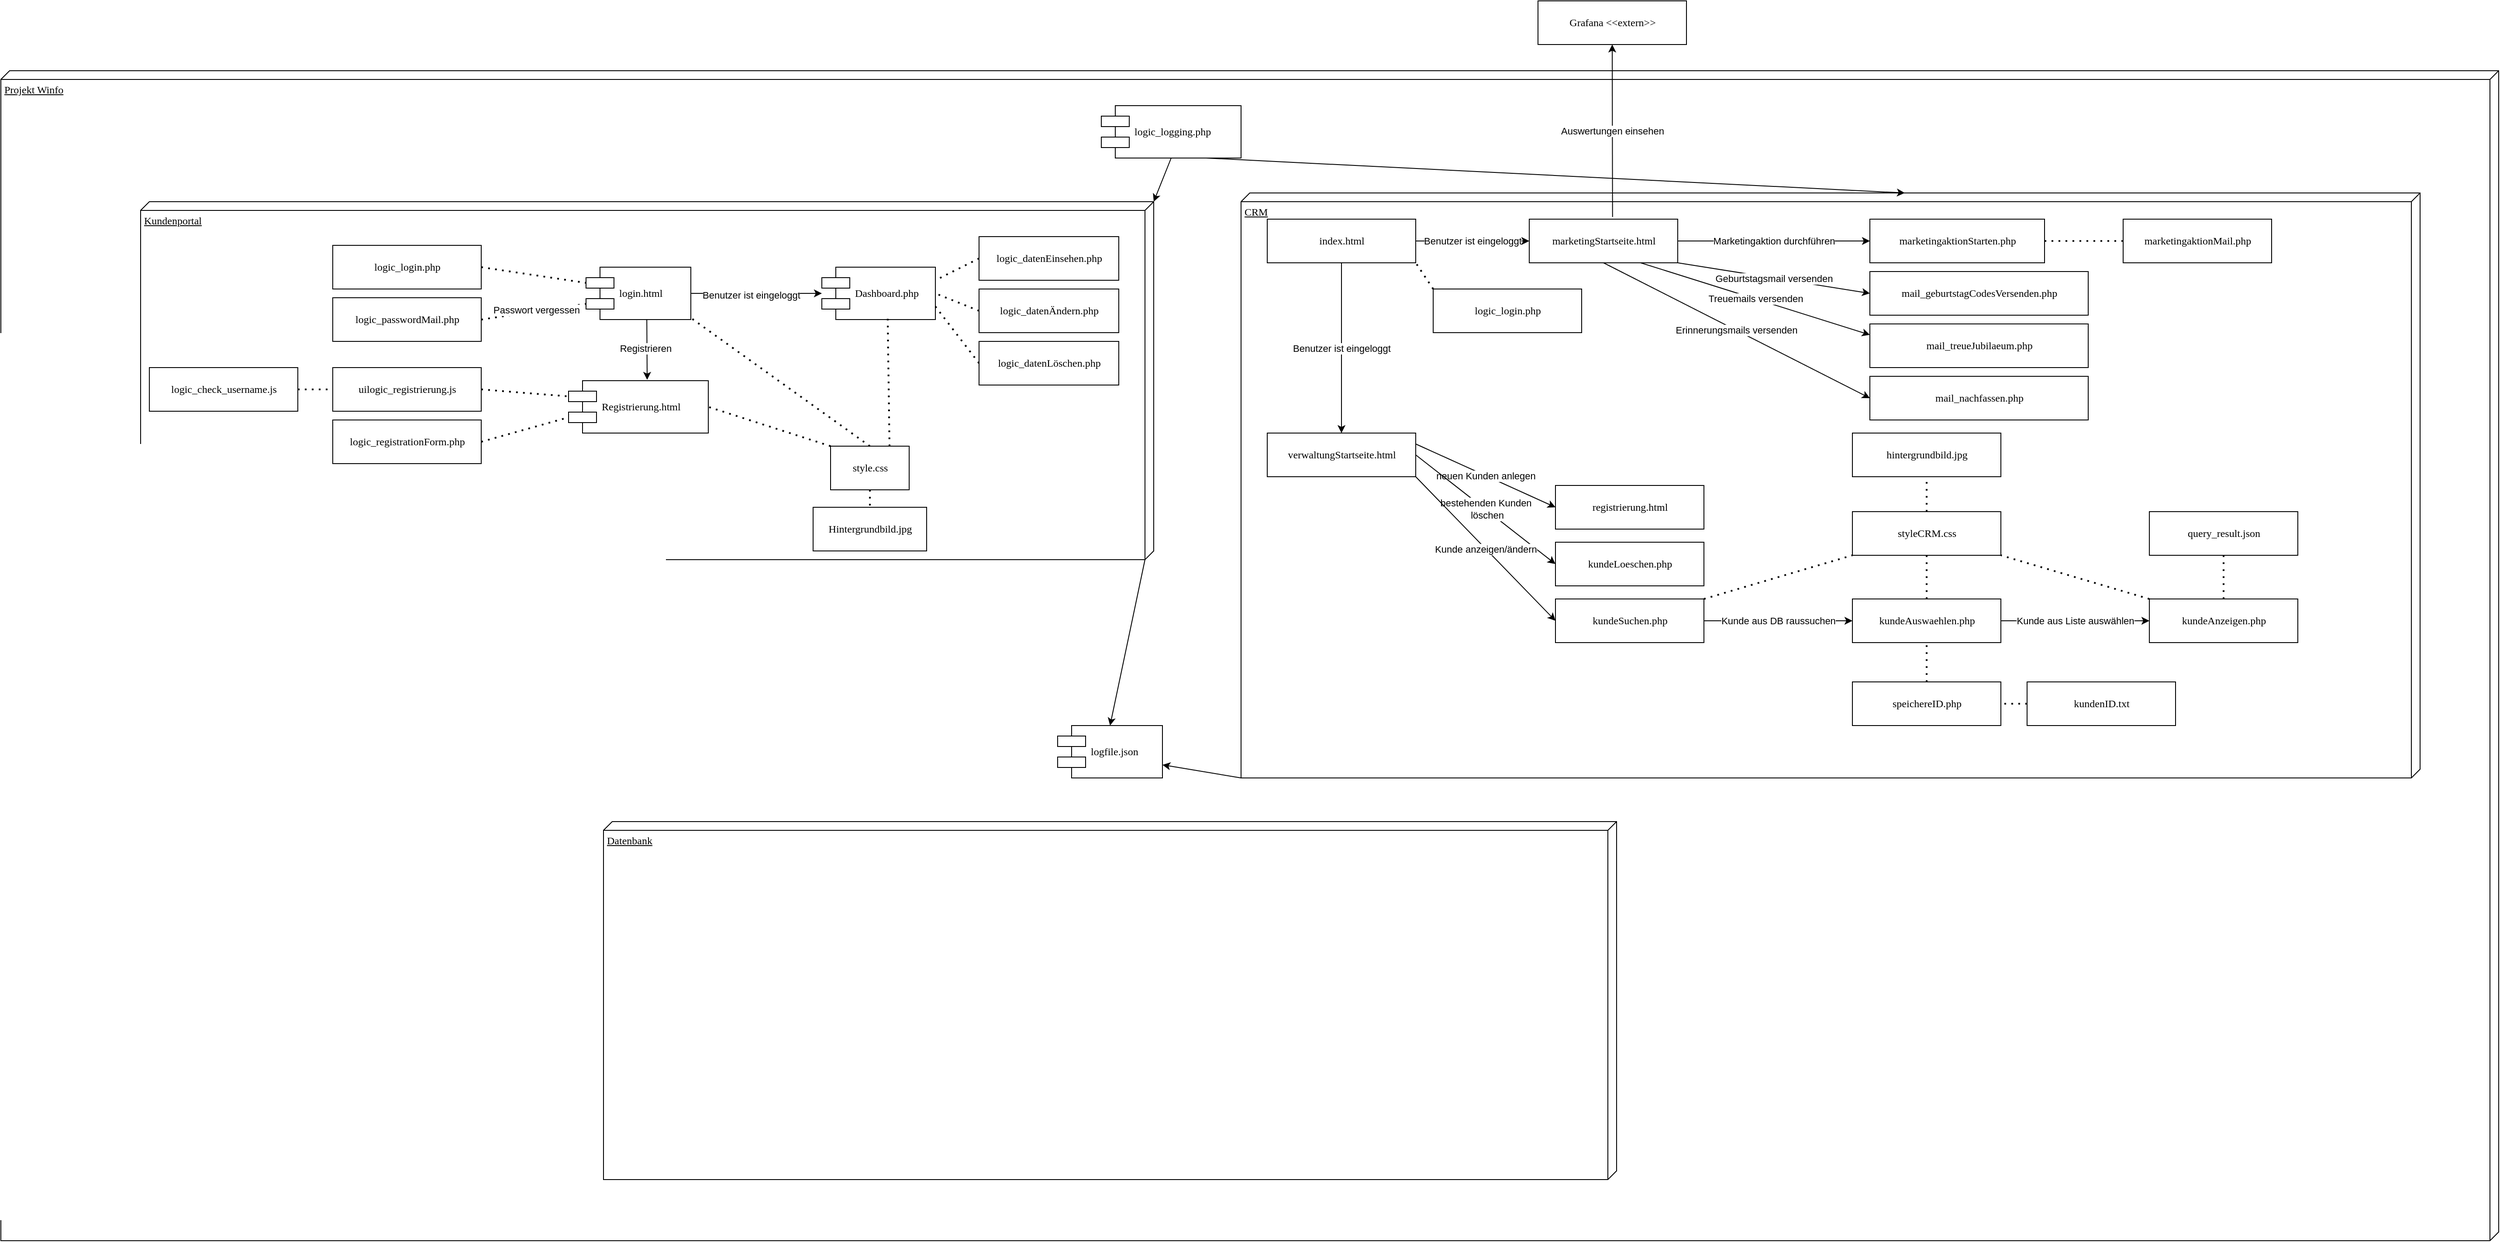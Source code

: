 <mxfile version="24.6.4" type="device">
  <diagram name="Page-1" id="5f0bae14-7c28-e335-631c-24af17079c00">
    <mxGraphModel dx="3149" dy="1964" grid="1" gridSize="10" guides="1" tooltips="1" connect="1" arrows="1" fold="1" page="1" pageScale="1" pageWidth="1100" pageHeight="850" background="none" math="0" shadow="0">
      <root>
        <mxCell id="0" />
        <mxCell id="1" parent="0" />
        <mxCell id="39150e848f15840c-3" value="Projekt Winfo" style="verticalAlign=top;align=left;spacingTop=8;spacingLeft=2;spacingRight=12;shape=cube;size=10;direction=south;fontStyle=4;html=1;rounded=0;shadow=0;comic=0;labelBackgroundColor=none;strokeWidth=1;fontFamily=Verdana;fontSize=12" parent="1" vertex="1">
          <mxGeometry x="-520" y="-150" width="2860" height="1340" as="geometry" />
        </mxCell>
        <mxCell id="39150e848f15840c-1" value="Kundenportal" style="verticalAlign=top;align=left;spacingTop=8;spacingLeft=2;spacingRight=12;shape=cube;size=10;direction=south;fontStyle=4;html=1;rounded=0;shadow=0;comic=0;labelBackgroundColor=none;strokeWidth=1;fontFamily=Verdana;fontSize=12" parent="1" vertex="1">
          <mxGeometry x="-360" width="1160" height="410" as="geometry" />
        </mxCell>
        <mxCell id="39150e848f15840c-2" value="CRM" style="verticalAlign=top;align=left;spacingTop=8;spacingLeft=2;spacingRight=12;shape=cube;size=10;direction=south;fontStyle=4;html=1;rounded=0;shadow=0;comic=0;labelBackgroundColor=none;strokeWidth=1;fontFamily=Verdana;fontSize=12" parent="1" vertex="1">
          <mxGeometry x="900" y="-10" width="1350" height="670" as="geometry" />
        </mxCell>
        <mxCell id="5SAm_muPhoIXsMc5tjmJ-1" value="login.html" style="shape=component;align=left;spacingLeft=36;rounded=0;shadow=0;comic=0;labelBackgroundColor=none;strokeWidth=1;fontFamily=Verdana;fontSize=12;html=1;" parent="1" vertex="1">
          <mxGeometry x="150" y="75" width="120" height="60" as="geometry" />
        </mxCell>
        <mxCell id="5SAm_muPhoIXsMc5tjmJ-2" value="Registrierung.html" style="shape=component;align=left;spacingLeft=36;rounded=0;shadow=0;comic=0;labelBackgroundColor=none;strokeWidth=1;fontFamily=Verdana;fontSize=12;html=1;" parent="1" vertex="1">
          <mxGeometry x="130" y="205" width="160" height="60" as="geometry" />
        </mxCell>
        <mxCell id="5SAm_muPhoIXsMc5tjmJ-3" value="Dashboard.php" style="shape=component;align=left;spacingLeft=36;rounded=0;shadow=0;comic=0;labelBackgroundColor=none;strokeWidth=1;fontFamily=Verdana;fontSize=12;html=1;" parent="1" vertex="1">
          <mxGeometry x="420" y="75" width="130" height="60" as="geometry" />
        </mxCell>
        <mxCell id="5SAm_muPhoIXsMc5tjmJ-4" value="" style="endArrow=classic;html=1;rounded=0;exitX=0.58;exitY=0.997;exitDx=0;exitDy=0;exitPerimeter=0;" parent="1" source="5SAm_muPhoIXsMc5tjmJ-1" edge="1">
          <mxGeometry width="50" height="50" relative="1" as="geometry">
            <mxPoint x="520" y="180" as="sourcePoint" />
            <mxPoint x="220" y="204" as="targetPoint" />
          </mxGeometry>
        </mxCell>
        <mxCell id="5SAm_muPhoIXsMc5tjmJ-5" value="Registrieren" style="edgeLabel;html=1;align=center;verticalAlign=middle;resizable=0;points=[];" parent="5SAm_muPhoIXsMc5tjmJ-4" vertex="1" connectable="0">
          <mxGeometry x="-0.053" y="-2" relative="1" as="geometry">
            <mxPoint as="offset" />
          </mxGeometry>
        </mxCell>
        <mxCell id="5SAm_muPhoIXsMc5tjmJ-6" value="" style="endArrow=classic;html=1;rounded=0;exitX=1;exitY=0.5;exitDx=0;exitDy=0;" parent="1" source="5SAm_muPhoIXsMc5tjmJ-1" target="5SAm_muPhoIXsMc5tjmJ-3" edge="1">
          <mxGeometry width="50" height="50" relative="1" as="geometry">
            <mxPoint x="520" y="180" as="sourcePoint" />
            <mxPoint x="570" y="130" as="targetPoint" />
          </mxGeometry>
        </mxCell>
        <mxCell id="5SAm_muPhoIXsMc5tjmJ-7" value="Benutzer ist eingeloggt" style="edgeLabel;html=1;align=center;verticalAlign=middle;resizable=0;points=[];" parent="5SAm_muPhoIXsMc5tjmJ-6" vertex="1" connectable="0">
          <mxGeometry x="-0.083" y="-2" relative="1" as="geometry">
            <mxPoint as="offset" />
          </mxGeometry>
        </mxCell>
        <mxCell id="5SAm_muPhoIXsMc5tjmJ-8" value="logic_datenEinsehen.php" style="html=1;rounded=0;shadow=0;comic=0;labelBackgroundColor=none;strokeWidth=1;fontFamily=Verdana;fontSize=12;align=center;" parent="1" vertex="1">
          <mxGeometry x="600" y="40" width="160" height="50" as="geometry" />
        </mxCell>
        <mxCell id="5SAm_muPhoIXsMc5tjmJ-9" value="logic_datenÄndern.php" style="html=1;rounded=0;shadow=0;comic=0;labelBackgroundColor=none;strokeWidth=1;fontFamily=Verdana;fontSize=12;align=center;" parent="1" vertex="1">
          <mxGeometry x="600" y="100" width="160" height="50" as="geometry" />
        </mxCell>
        <mxCell id="5SAm_muPhoIXsMc5tjmJ-10" value="logic_datenLöschen.php" style="html=1;rounded=0;shadow=0;comic=0;labelBackgroundColor=none;strokeWidth=1;fontFamily=Verdana;fontSize=12;align=center;" parent="1" vertex="1">
          <mxGeometry x="600" y="160" width="160" height="50" as="geometry" />
        </mxCell>
        <mxCell id="5SAm_muPhoIXsMc5tjmJ-11" value="logic_login.php" style="html=1;rounded=0;shadow=0;comic=0;labelBackgroundColor=none;strokeWidth=1;fontFamily=Verdana;fontSize=12;align=center;" parent="1" vertex="1">
          <mxGeometry x="-140" y="50" width="170" height="50" as="geometry" />
        </mxCell>
        <mxCell id="5SAm_muPhoIXsMc5tjmJ-12" value="logic_passwordMail.php" style="html=1;rounded=0;shadow=0;comic=0;labelBackgroundColor=none;strokeWidth=1;fontFamily=Verdana;fontSize=12;align=center;" parent="1" vertex="1">
          <mxGeometry x="-140" y="110" width="170" height="50" as="geometry" />
        </mxCell>
        <mxCell id="5SAm_muPhoIXsMc5tjmJ-13" value="logic_registrationForm.php" style="html=1;rounded=0;shadow=0;comic=0;labelBackgroundColor=none;strokeWidth=1;fontFamily=Verdana;fontSize=12;align=center;" parent="1" vertex="1">
          <mxGeometry x="-140" y="250" width="170" height="50" as="geometry" />
        </mxCell>
        <mxCell id="5SAm_muPhoIXsMc5tjmJ-14" value="uilogic_registrierung.js" style="html=1;rounded=0;shadow=0;comic=0;labelBackgroundColor=none;strokeWidth=1;fontFamily=Verdana;fontSize=12;align=center;" parent="1" vertex="1">
          <mxGeometry x="-140" y="190" width="170" height="50" as="geometry" />
        </mxCell>
        <mxCell id="5SAm_muPhoIXsMc5tjmJ-16" value="" style="endArrow=none;dashed=1;html=1;dashPattern=1 3;strokeWidth=2;rounded=0;exitX=1;exitY=0.5;exitDx=0;exitDy=0;entryX=0;entryY=0.3;entryDx=0;entryDy=0;" parent="1" source="5SAm_muPhoIXsMc5tjmJ-11" target="5SAm_muPhoIXsMc5tjmJ-1" edge="1">
          <mxGeometry width="50" height="50" relative="1" as="geometry">
            <mxPoint x="390" y="320" as="sourcePoint" />
            <mxPoint x="440" y="270" as="targetPoint" />
          </mxGeometry>
        </mxCell>
        <mxCell id="5SAm_muPhoIXsMc5tjmJ-17" value="" style="endArrow=none;dashed=1;html=1;dashPattern=1 3;strokeWidth=2;rounded=0;exitX=1;exitY=0.5;exitDx=0;exitDy=0;entryX=0;entryY=0.7;entryDx=0;entryDy=0;" parent="1" source="5SAm_muPhoIXsMc5tjmJ-12" target="5SAm_muPhoIXsMc5tjmJ-1" edge="1">
          <mxGeometry width="50" height="50" relative="1" as="geometry">
            <mxPoint x="390" y="320" as="sourcePoint" />
            <mxPoint x="440" y="270" as="targetPoint" />
          </mxGeometry>
        </mxCell>
        <mxCell id="5SAm_muPhoIXsMc5tjmJ-29" value="Passwort vergessen" style="edgeLabel;html=1;align=center;verticalAlign=middle;resizable=0;points=[];" parent="5SAm_muPhoIXsMc5tjmJ-17" vertex="1" connectable="0">
          <mxGeometry x="0.03" y="2" relative="1" as="geometry">
            <mxPoint x="1" as="offset" />
          </mxGeometry>
        </mxCell>
        <mxCell id="5SAm_muPhoIXsMc5tjmJ-18" value="" style="endArrow=none;dashed=1;html=1;dashPattern=1 3;strokeWidth=2;rounded=0;exitX=1;exitY=0.5;exitDx=0;exitDy=0;entryX=0;entryY=0.3;entryDx=0;entryDy=0;" parent="1" source="5SAm_muPhoIXsMc5tjmJ-14" target="5SAm_muPhoIXsMc5tjmJ-2" edge="1">
          <mxGeometry width="50" height="50" relative="1" as="geometry">
            <mxPoint x="390" y="320" as="sourcePoint" />
            <mxPoint x="440" y="270" as="targetPoint" />
          </mxGeometry>
        </mxCell>
        <mxCell id="5SAm_muPhoIXsMc5tjmJ-19" value="" style="endArrow=none;dashed=1;html=1;dashPattern=1 3;strokeWidth=2;rounded=0;exitX=1;exitY=0.5;exitDx=0;exitDy=0;entryX=0;entryY=0.7;entryDx=0;entryDy=0;" parent="1" source="5SAm_muPhoIXsMc5tjmJ-13" target="5SAm_muPhoIXsMc5tjmJ-2" edge="1">
          <mxGeometry width="50" height="50" relative="1" as="geometry">
            <mxPoint x="390" y="320" as="sourcePoint" />
            <mxPoint x="440" y="270" as="targetPoint" />
          </mxGeometry>
        </mxCell>
        <mxCell id="5SAm_muPhoIXsMc5tjmJ-20" value="" style="endArrow=none;dashed=1;html=1;dashPattern=1 3;strokeWidth=2;rounded=0;entryX=1;entryY=0.25;entryDx=0;entryDy=0;exitX=0;exitY=0.5;exitDx=0;exitDy=0;" parent="1" source="5SAm_muPhoIXsMc5tjmJ-8" target="5SAm_muPhoIXsMc5tjmJ-3" edge="1">
          <mxGeometry width="50" height="50" relative="1" as="geometry">
            <mxPoint x="390" y="320" as="sourcePoint" />
            <mxPoint x="440" y="270" as="targetPoint" />
          </mxGeometry>
        </mxCell>
        <mxCell id="5SAm_muPhoIXsMc5tjmJ-21" value="" style="endArrow=none;dashed=1;html=1;dashPattern=1 3;strokeWidth=2;rounded=0;entryX=1;entryY=0.5;entryDx=0;entryDy=0;exitX=0;exitY=0.5;exitDx=0;exitDy=0;" parent="1" source="5SAm_muPhoIXsMc5tjmJ-9" target="5SAm_muPhoIXsMc5tjmJ-3" edge="1">
          <mxGeometry width="50" height="50" relative="1" as="geometry">
            <mxPoint x="390" y="320" as="sourcePoint" />
            <mxPoint x="440" y="270" as="targetPoint" />
          </mxGeometry>
        </mxCell>
        <mxCell id="5SAm_muPhoIXsMc5tjmJ-22" value="" style="endArrow=none;dashed=1;html=1;dashPattern=1 3;strokeWidth=2;rounded=0;entryX=1;entryY=0.75;entryDx=0;entryDy=0;exitX=0;exitY=0.5;exitDx=0;exitDy=0;" parent="1" source="5SAm_muPhoIXsMc5tjmJ-10" target="5SAm_muPhoIXsMc5tjmJ-3" edge="1">
          <mxGeometry width="50" height="50" relative="1" as="geometry">
            <mxPoint x="390" y="320" as="sourcePoint" />
            <mxPoint x="440" y="270" as="targetPoint" />
          </mxGeometry>
        </mxCell>
        <mxCell id="5SAm_muPhoIXsMc5tjmJ-23" value="logic_logging.php" style="shape=component;align=left;spacingLeft=36;rounded=0;shadow=0;comic=0;labelBackgroundColor=none;strokeWidth=1;fontFamily=Verdana;fontSize=12;html=1;" parent="1" vertex="1">
          <mxGeometry x="740" y="-110" width="160" height="60" as="geometry" />
        </mxCell>
        <mxCell id="5SAm_muPhoIXsMc5tjmJ-24" value="logfile.json" style="shape=component;align=left;spacingLeft=36;rounded=0;shadow=0;comic=0;labelBackgroundColor=none;strokeWidth=1;fontFamily=Verdana;fontSize=12;html=1;" parent="1" vertex="1">
          <mxGeometry x="690" y="600" width="120" height="60" as="geometry" />
        </mxCell>
        <mxCell id="5SAm_muPhoIXsMc5tjmJ-25" value="" style="endArrow=classic;html=1;rounded=0;exitX=0;exitY=0;exitDx=410;exitDy=10;exitPerimeter=0;entryX=0.5;entryY=0;entryDx=0;entryDy=0;" parent="1" source="39150e848f15840c-1" target="5SAm_muPhoIXsMc5tjmJ-24" edge="1">
          <mxGeometry width="50" height="50" relative="1" as="geometry">
            <mxPoint x="410" y="390" as="sourcePoint" />
            <mxPoint x="460" y="340" as="targetPoint" />
          </mxGeometry>
        </mxCell>
        <mxCell id="5SAm_muPhoIXsMc5tjmJ-26" value="" style="endArrow=classic;html=1;rounded=0;exitX=1;exitY=1;exitDx=0;exitDy=0;exitPerimeter=0;entryX=1;entryY=0.75;entryDx=0;entryDy=0;" parent="1" source="39150e848f15840c-2" target="5SAm_muPhoIXsMc5tjmJ-24" edge="1">
          <mxGeometry width="50" height="50" relative="1" as="geometry">
            <mxPoint x="410" y="390" as="sourcePoint" />
            <mxPoint x="780" y="600" as="targetPoint" />
          </mxGeometry>
        </mxCell>
        <mxCell id="5SAm_muPhoIXsMc5tjmJ-27" value="" style="endArrow=classic;html=1;rounded=0;exitX=0.5;exitY=1;exitDx=0;exitDy=0;entryX=0;entryY=0;entryDx=0;entryDy=0;entryPerimeter=0;" parent="1" source="5SAm_muPhoIXsMc5tjmJ-23" target="39150e848f15840c-1" edge="1">
          <mxGeometry width="50" height="50" relative="1" as="geometry">
            <mxPoint x="410" y="390" as="sourcePoint" />
            <mxPoint x="460" y="340" as="targetPoint" />
          </mxGeometry>
        </mxCell>
        <mxCell id="5SAm_muPhoIXsMc5tjmJ-28" value="" style="endArrow=classic;html=1;rounded=0;exitX=0.75;exitY=1;exitDx=0;exitDy=0;entryX=0;entryY=0;entryDx=0;entryDy=590;entryPerimeter=0;" parent="1" source="5SAm_muPhoIXsMc5tjmJ-23" target="39150e848f15840c-2" edge="1">
          <mxGeometry width="50" height="50" relative="1" as="geometry">
            <mxPoint x="410" y="200" as="sourcePoint" />
            <mxPoint x="460" y="150" as="targetPoint" />
          </mxGeometry>
        </mxCell>
        <mxCell id="5SAm_muPhoIXsMc5tjmJ-31" value="style.css" style="html=1;rounded=0;shadow=0;comic=0;labelBackgroundColor=none;strokeWidth=1;fontFamily=Verdana;fontSize=12;align=center;" parent="1" vertex="1">
          <mxGeometry x="430" y="280" width="90" height="50" as="geometry" />
        </mxCell>
        <mxCell id="5SAm_muPhoIXsMc5tjmJ-32" value="logic_check_username.js" style="html=1;rounded=0;shadow=0;comic=0;labelBackgroundColor=none;strokeWidth=1;fontFamily=Verdana;fontSize=12;align=center;" parent="1" vertex="1">
          <mxGeometry x="-350" y="190" width="170" height="50" as="geometry" />
        </mxCell>
        <mxCell id="5SAm_muPhoIXsMc5tjmJ-33" value="" style="endArrow=none;dashed=1;html=1;dashPattern=1 3;strokeWidth=2;rounded=0;exitX=1;exitY=0.5;exitDx=0;exitDy=0;entryX=0;entryY=0.5;entryDx=0;entryDy=0;" parent="1" source="5SAm_muPhoIXsMc5tjmJ-32" target="5SAm_muPhoIXsMc5tjmJ-14" edge="1">
          <mxGeometry width="50" height="50" relative="1" as="geometry">
            <mxPoint x="150" y="200" as="sourcePoint" />
            <mxPoint x="200" y="150" as="targetPoint" />
          </mxGeometry>
        </mxCell>
        <mxCell id="5SAm_muPhoIXsMc5tjmJ-34" value="Hintergrundbild.jpg" style="html=1;rounded=0;shadow=0;comic=0;labelBackgroundColor=none;strokeWidth=1;fontFamily=Verdana;fontSize=12;align=center;" parent="1" vertex="1">
          <mxGeometry x="410" y="350" width="130" height="50" as="geometry" />
        </mxCell>
        <mxCell id="5SAm_muPhoIXsMc5tjmJ-35" value="" style="endArrow=none;dashed=1;html=1;dashPattern=1 3;strokeWidth=2;rounded=0;exitX=0.5;exitY=1;exitDx=0;exitDy=0;entryX=0.5;entryY=0;entryDx=0;entryDy=0;" parent="1" source="5SAm_muPhoIXsMc5tjmJ-31" target="5SAm_muPhoIXsMc5tjmJ-34" edge="1">
          <mxGeometry width="50" height="50" relative="1" as="geometry">
            <mxPoint x="150" y="200" as="sourcePoint" />
            <mxPoint x="200" y="150" as="targetPoint" />
          </mxGeometry>
        </mxCell>
        <mxCell id="5SAm_muPhoIXsMc5tjmJ-36" value="" style="endArrow=none;dashed=1;html=1;dashPattern=1 3;strokeWidth=2;rounded=0;entryX=1.012;entryY=0.985;entryDx=0;entryDy=0;entryPerimeter=0;exitX=0.5;exitY=0;exitDx=0;exitDy=0;" parent="1" source="5SAm_muPhoIXsMc5tjmJ-31" target="5SAm_muPhoIXsMc5tjmJ-1" edge="1">
          <mxGeometry width="50" height="50" relative="1" as="geometry">
            <mxPoint x="150" y="200" as="sourcePoint" />
            <mxPoint x="200" y="150" as="targetPoint" />
          </mxGeometry>
        </mxCell>
        <mxCell id="5SAm_muPhoIXsMc5tjmJ-37" value="" style="endArrow=none;dashed=1;html=1;dashPattern=1 3;strokeWidth=2;rounded=0;entryX=1;entryY=0.5;entryDx=0;entryDy=0;exitX=0;exitY=0;exitDx=0;exitDy=0;" parent="1" source="5SAm_muPhoIXsMc5tjmJ-31" target="5SAm_muPhoIXsMc5tjmJ-2" edge="1">
          <mxGeometry width="50" height="50" relative="1" as="geometry">
            <mxPoint x="150" y="200" as="sourcePoint" />
            <mxPoint x="200" y="150" as="targetPoint" />
          </mxGeometry>
        </mxCell>
        <mxCell id="5SAm_muPhoIXsMc5tjmJ-38" value="" style="endArrow=none;dashed=1;html=1;dashPattern=1 3;strokeWidth=2;rounded=0;exitX=0.75;exitY=0;exitDx=0;exitDy=0;entryX=0.58;entryY=0.985;entryDx=0;entryDy=0;entryPerimeter=0;" parent="1" source="5SAm_muPhoIXsMc5tjmJ-31" target="5SAm_muPhoIXsMc5tjmJ-3" edge="1">
          <mxGeometry width="50" height="50" relative="1" as="geometry">
            <mxPoint x="150" y="200" as="sourcePoint" />
            <mxPoint x="478" y="140" as="targetPoint" />
          </mxGeometry>
        </mxCell>
        <mxCell id="8wgebZHeNWihHzAkrnWp-1" value="kundeSuchen.php" style="html=1;rounded=0;shadow=0;comic=0;labelBackgroundColor=none;strokeWidth=1;fontFamily=Verdana;fontSize=12;align=center;" parent="1" vertex="1">
          <mxGeometry x="1260" y="455" width="170" height="50" as="geometry" />
        </mxCell>
        <mxCell id="8wgebZHeNWihHzAkrnWp-2" value="kundeAuswaehlen&lt;span style=&quot;color: rgba(0, 0, 0, 0); font-family: monospace; font-size: 0px; text-align: start;&quot;&gt;%3CmxGraphModel%3E%3Croot%3E%3CmxCell%20id%3D%220%22%2F%3E%3CmxCell%20id%3D%221%22%20parent%3D%220%22%2F%3E%3CmxCell%20id%3D%222%22%20value%3D%22kundeSuchen.php%22%20style%3D%22html%3D1%3Brounded%3D0%3Bshadow%3D0%3Bcomic%3D0%3BlabelBackgroundColor%3Dnone%3BstrokeWidth%3D1%3BfontFamily%3DVerdana%3BfontSize%3D12%3Balign%3Dcenter%3B%22%20vertex%3D%221%22%20parent%3D%221%22%3E%3CmxGeometry%20x%3D%221030%22%20y%3D%22250%22%20width%3D%22170%22%20height%3D%2250%22%20as%3D%22geometry%22%2F%3E%3C%2FmxCell%3E%3C%2Froot%3E%3C%2FmxGraphModel%3E&lt;/span&gt;.php" style="html=1;rounded=0;shadow=0;comic=0;labelBackgroundColor=none;strokeWidth=1;fontFamily=Verdana;fontSize=12;align=center;" parent="1" vertex="1">
          <mxGeometry x="1600" y="455" width="170" height="50" as="geometry" />
        </mxCell>
        <mxCell id="8wgebZHeNWihHzAkrnWp-3" value="kundeAnzeigen.php" style="html=1;rounded=0;shadow=0;comic=0;labelBackgroundColor=none;strokeWidth=1;fontFamily=Verdana;fontSize=12;align=center;" parent="1" vertex="1">
          <mxGeometry x="1940" y="455" width="170" height="50" as="geometry" />
        </mxCell>
        <mxCell id="8wgebZHeNWihHzAkrnWp-4" value="verwaltungStartseite.html" style="html=1;rounded=0;shadow=0;comic=0;labelBackgroundColor=none;strokeWidth=1;fontFamily=Verdana;fontSize=12;align=center;" parent="1" vertex="1">
          <mxGeometry x="930" y="265" width="170" height="50" as="geometry" />
        </mxCell>
        <mxCell id="8wgebZHeNWihHzAkrnWp-5" value="marketingaktionStarten.php" style="html=1;rounded=0;shadow=0;comic=0;labelBackgroundColor=none;strokeWidth=1;fontFamily=Verdana;fontSize=12;align=center;" parent="1" vertex="1">
          <mxGeometry x="1620" y="20" width="200" height="50" as="geometry" />
        </mxCell>
        <mxCell id="8wgebZHeNWihHzAkrnWp-6" value="index.html" style="html=1;rounded=0;shadow=0;comic=0;labelBackgroundColor=none;strokeWidth=1;fontFamily=Verdana;fontSize=12;align=center;" parent="1" vertex="1">
          <mxGeometry x="930" y="20" width="170" height="50" as="geometry" />
        </mxCell>
        <mxCell id="8wgebZHeNWihHzAkrnWp-7" value="Benutzer ist eingeloggt" style="endArrow=classic;html=1;rounded=0;exitX=0.5;exitY=1;exitDx=0;exitDy=0;entryX=0.5;entryY=0;entryDx=0;entryDy=0;" parent="1" source="8wgebZHeNWihHzAkrnWp-6" target="8wgebZHeNWihHzAkrnWp-4" edge="1">
          <mxGeometry width="50" height="50" relative="1" as="geometry">
            <mxPoint x="850" y="410" as="sourcePoint" />
            <mxPoint x="900" y="360" as="targetPoint" />
          </mxGeometry>
        </mxCell>
        <mxCell id="8wgebZHeNWihHzAkrnWp-8" value="registrierung.html" style="html=1;rounded=0;shadow=0;comic=0;labelBackgroundColor=none;strokeWidth=1;fontFamily=Verdana;fontSize=12;align=center;" parent="1" vertex="1">
          <mxGeometry x="1260" y="325" width="170" height="50" as="geometry" />
        </mxCell>
        <mxCell id="8wgebZHeNWihHzAkrnWp-9" value="kundeLoeschen.php" style="html=1;rounded=0;shadow=0;comic=0;labelBackgroundColor=none;strokeWidth=1;fontFamily=Verdana;fontSize=12;align=center;" parent="1" vertex="1">
          <mxGeometry x="1260" y="390" width="170" height="50" as="geometry" />
        </mxCell>
        <mxCell id="8wgebZHeNWihHzAkrnWp-10" value="styleCRM.css" style="html=1;rounded=0;shadow=0;comic=0;labelBackgroundColor=none;strokeWidth=1;fontFamily=Verdana;fontSize=12;align=center;" parent="1" vertex="1">
          <mxGeometry x="1600" y="355" width="170" height="50" as="geometry" />
        </mxCell>
        <mxCell id="8wgebZHeNWihHzAkrnWp-11" value="hintergrundbild.jpg" style="html=1;rounded=0;shadow=0;comic=0;labelBackgroundColor=none;strokeWidth=1;fontFamily=Verdana;fontSize=12;align=center;" parent="1" vertex="1">
          <mxGeometry x="1600" y="265" width="170" height="50" as="geometry" />
        </mxCell>
        <mxCell id="8wgebZHeNWihHzAkrnWp-12" value="" style="endArrow=none;dashed=1;html=1;dashPattern=1 3;strokeWidth=2;rounded=0;exitX=0.5;exitY=0;exitDx=0;exitDy=0;entryX=0.5;entryY=1;entryDx=0;entryDy=0;" parent="1" source="8wgebZHeNWihHzAkrnWp-10" target="8wgebZHeNWihHzAkrnWp-11" edge="1">
          <mxGeometry width="50" height="50" relative="1" as="geometry">
            <mxPoint x="1170" y="535" as="sourcePoint" />
            <mxPoint x="1220" y="485" as="targetPoint" />
          </mxGeometry>
        </mxCell>
        <mxCell id="8wgebZHeNWihHzAkrnWp-13" value="neuen Kunden anlegen&lt;span style=&quot;color: rgba(0, 0, 0, 0); font-family: monospace; font-size: 0px; text-align: start; background-color: rgb(251, 251, 251);&quot;&gt;%3CmxGraphModel%3E%3Croot%3E%3CmxCell%20id%3D%220%22%2F%3E%3CmxCell%20id%3D%221%22%20parent%3D%220%22%2F%3E%3CmxCell%20id%3D%222%22%20value%3D%22Benutzer%20ist%20eingeloggt%22%20style%3D%22endArrow%3Dclassic%3Bhtml%3D1%3Brounded%3D0%3BexitX%3D0.5%3BexitY%3D1%3BexitDx%3D0%3BexitDy%3D0%3BentryX%3D0.5%3BentryY%3D0%3BentryDx%3D0%3BentryDy%3D0%3B%22%20edge%3D%221%22%20parent%3D%221%22%3E%3CmxGeometry%20width%3D%2250%22%20height%3D%2250%22%20relative%3D%221%22%20as%3D%22geometry%22%3E%3CmxPoint%20x%3D%221035%22%20y%3D%22185%22%20as%3D%22sourcePoint%22%2F%3E%3CmxPoint%20x%3D%221035%22%20y%3D%22250%22%20as%3D%22targetPoint%22%2F%3E%3C%2FmxGeometry%3E%3C%2FmxCell%3E%3C%2Froot%3E%3C%2FmxGraphModel%3E&lt;/span&gt;" style="endArrow=classic;html=1;rounded=0;exitX=1;exitY=0.25;exitDx=0;exitDy=0;entryX=0;entryY=0.5;entryDx=0;entryDy=0;" parent="1" source="8wgebZHeNWihHzAkrnWp-4" target="8wgebZHeNWihHzAkrnWp-8" edge="1">
          <mxGeometry width="50" height="50" relative="1" as="geometry">
            <mxPoint x="1045" y="195" as="sourcePoint" />
            <mxPoint x="1045" y="260" as="targetPoint" />
          </mxGeometry>
        </mxCell>
        <mxCell id="8wgebZHeNWihHzAkrnWp-14" value="bestehenden Kunden&lt;div&gt;&amp;nbsp;löschen&lt;/div&gt;" style="endArrow=classic;html=1;rounded=0;exitX=1;exitY=0.5;exitDx=0;exitDy=0;entryX=0;entryY=0.5;entryDx=0;entryDy=0;" parent="1" source="8wgebZHeNWihHzAkrnWp-4" target="8wgebZHeNWihHzAkrnWp-9" edge="1">
          <mxGeometry width="50" height="50" relative="1" as="geometry">
            <mxPoint x="1130" y="273" as="sourcePoint" />
            <mxPoint x="1270" y="235" as="targetPoint" />
          </mxGeometry>
        </mxCell>
        <mxCell id="8wgebZHeNWihHzAkrnWp-15" value="Kunde anzeigen/ändern" style="endArrow=classic;html=1;rounded=0;exitX=1;exitY=1;exitDx=0;exitDy=0;entryX=0;entryY=0.5;entryDx=0;entryDy=0;" parent="1" source="8wgebZHeNWihHzAkrnWp-4" target="8wgebZHeNWihHzAkrnWp-1" edge="1">
          <mxGeometry width="50" height="50" relative="1" as="geometry">
            <mxPoint x="1140" y="283" as="sourcePoint" />
            <mxPoint x="1280" y="245" as="targetPoint" />
          </mxGeometry>
        </mxCell>
        <mxCell id="8wgebZHeNWihHzAkrnWp-16" value="Marketingaktion durchführen" style="endArrow=classic;html=1;rounded=0;exitX=1;exitY=0.5;exitDx=0;exitDy=0;entryX=0;entryY=0.5;entryDx=0;entryDy=0;" parent="1" source="L5k0Lw59_Y3MqVW9qAEI-2" target="8wgebZHeNWihHzAkrnWp-5" edge="1">
          <mxGeometry width="50" height="50" relative="1" as="geometry">
            <mxPoint x="1150" y="293" as="sourcePoint" />
            <mxPoint x="1290" y="255" as="targetPoint" />
          </mxGeometry>
        </mxCell>
        <mxCell id="8wgebZHeNWihHzAkrnWp-17" value="Kunde aus DB raussuchen" style="endArrow=classic;html=1;rounded=0;exitX=1;exitY=0.5;exitDx=0;exitDy=0;entryX=0;entryY=0.5;entryDx=0;entryDy=0;" parent="1" source="8wgebZHeNWihHzAkrnWp-1" target="8wgebZHeNWihHzAkrnWp-2" edge="1">
          <mxGeometry width="50" height="50" relative="1" as="geometry">
            <mxPoint x="1160" y="428" as="sourcePoint" />
            <mxPoint x="1300" y="390" as="targetPoint" />
          </mxGeometry>
        </mxCell>
        <mxCell id="8wgebZHeNWihHzAkrnWp-18" value="Kunde aus Liste auswählen" style="endArrow=classic;html=1;rounded=0;exitX=1;exitY=0.5;exitDx=0;exitDy=0;entryX=0;entryY=0.5;entryDx=0;entryDy=0;" parent="1" source="8wgebZHeNWihHzAkrnWp-2" target="8wgebZHeNWihHzAkrnWp-3" edge="1">
          <mxGeometry width="50" height="50" relative="1" as="geometry">
            <mxPoint x="1170" y="438" as="sourcePoint" />
            <mxPoint x="1310" y="400" as="targetPoint" />
          </mxGeometry>
        </mxCell>
        <mxCell id="8wgebZHeNWihHzAkrnWp-19" value="" style="endArrow=none;dashed=1;html=1;dashPattern=1 3;strokeWidth=2;rounded=0;exitX=0.5;exitY=1;exitDx=0;exitDy=0;entryX=0.5;entryY=0;entryDx=0;entryDy=0;" parent="1" source="8wgebZHeNWihHzAkrnWp-10" target="8wgebZHeNWihHzAkrnWp-2" edge="1">
          <mxGeometry width="50" height="50" relative="1" as="geometry">
            <mxPoint x="1695" y="365" as="sourcePoint" />
            <mxPoint x="1695" y="325" as="targetPoint" />
          </mxGeometry>
        </mxCell>
        <mxCell id="8wgebZHeNWihHzAkrnWp-20" value="" style="endArrow=none;dashed=1;html=1;dashPattern=1 3;strokeWidth=2;rounded=0;exitX=1;exitY=0;exitDx=0;exitDy=0;entryX=0;entryY=1;entryDx=0;entryDy=0;" parent="1" source="8wgebZHeNWihHzAkrnWp-1" target="8wgebZHeNWihHzAkrnWp-10" edge="1">
          <mxGeometry width="50" height="50" relative="1" as="geometry">
            <mxPoint x="1705" y="375" as="sourcePoint" />
            <mxPoint x="1705" y="335" as="targetPoint" />
          </mxGeometry>
        </mxCell>
        <mxCell id="8wgebZHeNWihHzAkrnWp-21" value="" style="endArrow=none;dashed=1;html=1;dashPattern=1 3;strokeWidth=2;rounded=0;exitX=0;exitY=0;exitDx=0;exitDy=0;entryX=1;entryY=1;entryDx=0;entryDy=0;" parent="1" source="8wgebZHeNWihHzAkrnWp-3" target="8wgebZHeNWihHzAkrnWp-10" edge="1">
          <mxGeometry width="50" height="50" relative="1" as="geometry">
            <mxPoint x="1715" y="385" as="sourcePoint" />
            <mxPoint x="1715" y="345" as="targetPoint" />
          </mxGeometry>
        </mxCell>
        <mxCell id="8wgebZHeNWihHzAkrnWp-23" value="speichereID.php" style="html=1;rounded=0;shadow=0;comic=0;labelBackgroundColor=none;strokeWidth=1;fontFamily=Verdana;fontSize=12;align=center;" parent="1" vertex="1">
          <mxGeometry x="1600" y="550" width="170" height="50" as="geometry" />
        </mxCell>
        <mxCell id="8wgebZHeNWihHzAkrnWp-26" value="" style="endArrow=none;dashed=1;html=1;dashPattern=1 3;strokeWidth=2;rounded=0;exitX=0.5;exitY=0;exitDx=0;exitDy=0;entryX=0.5;entryY=1;entryDx=0;entryDy=0;" parent="1" source="8wgebZHeNWihHzAkrnWp-23" target="8wgebZHeNWihHzAkrnWp-2" edge="1">
          <mxGeometry width="50" height="50" relative="1" as="geometry">
            <mxPoint x="1695" y="415" as="sourcePoint" />
            <mxPoint x="1695" y="465" as="targetPoint" />
          </mxGeometry>
        </mxCell>
        <mxCell id="8wgebZHeNWihHzAkrnWp-27" value="kundenID.txt" style="html=1;rounded=0;shadow=0;comic=0;labelBackgroundColor=none;strokeWidth=1;fontFamily=Verdana;fontSize=12;align=center;" parent="1" vertex="1">
          <mxGeometry x="1800" y="550" width="170" height="50" as="geometry" />
        </mxCell>
        <mxCell id="8wgebZHeNWihHzAkrnWp-29" value="" style="endArrow=none;dashed=1;html=1;dashPattern=1 3;strokeWidth=2;rounded=0;exitX=0;exitY=0.5;exitDx=0;exitDy=0;entryX=1;entryY=0.5;entryDx=0;entryDy=0;" parent="1" source="8wgebZHeNWihHzAkrnWp-27" target="8wgebZHeNWihHzAkrnWp-23" edge="1">
          <mxGeometry width="50" height="50" relative="1" as="geometry">
            <mxPoint x="1695" y="560" as="sourcePoint" />
            <mxPoint x="1695" y="515" as="targetPoint" />
          </mxGeometry>
        </mxCell>
        <mxCell id="8wgebZHeNWihHzAkrnWp-30" value="query_result.json" style="html=1;rounded=0;shadow=0;comic=0;labelBackgroundColor=none;strokeWidth=1;fontFamily=Verdana;fontSize=12;align=center;" parent="1" vertex="1">
          <mxGeometry x="1940" y="355" width="170" height="50" as="geometry" />
        </mxCell>
        <mxCell id="8wgebZHeNWihHzAkrnWp-31" value="" style="endArrow=none;dashed=1;html=1;dashPattern=1 3;strokeWidth=2;rounded=0;exitX=0.5;exitY=0;exitDx=0;exitDy=0;entryX=0.5;entryY=1;entryDx=0;entryDy=0;" parent="1" source="8wgebZHeNWihHzAkrnWp-3" target="8wgebZHeNWihHzAkrnWp-30" edge="1">
          <mxGeometry width="50" height="50" relative="1" as="geometry">
            <mxPoint x="1950" y="465" as="sourcePoint" />
            <mxPoint x="1780" y="415" as="targetPoint" />
          </mxGeometry>
        </mxCell>
        <mxCell id="2" value="Datenbank" style="verticalAlign=top;align=left;spacingTop=8;spacingLeft=2;spacingRight=12;shape=cube;size=10;direction=south;fontStyle=4;html=1;rounded=0;shadow=0;comic=0;labelBackgroundColor=none;strokeWidth=1;fontFamily=Verdana;fontSize=12" parent="1" vertex="1">
          <mxGeometry x="170" y="710" width="1160" height="410" as="geometry" />
        </mxCell>
        <mxCell id="L5k0Lw59_Y3MqVW9qAEI-2" value="marketingStartseite.html" style="html=1;rounded=0;shadow=0;comic=0;labelBackgroundColor=none;strokeWidth=1;fontFamily=Verdana;fontSize=12;align=center;" vertex="1" parent="1">
          <mxGeometry x="1230" y="20" width="170" height="50" as="geometry" />
        </mxCell>
        <mxCell id="L5k0Lw59_Y3MqVW9qAEI-3" value="Benutzer ist eingeloggt" style="endArrow=classic;html=1;rounded=0;exitX=1;exitY=0.5;exitDx=0;exitDy=0;entryX=0;entryY=0.5;entryDx=0;entryDy=0;" edge="1" parent="1" source="8wgebZHeNWihHzAkrnWp-6" target="L5k0Lw59_Y3MqVW9qAEI-2">
          <mxGeometry width="50" height="50" relative="1" as="geometry">
            <mxPoint x="1025" y="110" as="sourcePoint" />
            <mxPoint x="1040" y="220" as="targetPoint" />
          </mxGeometry>
        </mxCell>
        <mxCell id="L5k0Lw59_Y3MqVW9qAEI-4" value="marketingaktionMail.php" style="html=1;rounded=0;shadow=0;comic=0;labelBackgroundColor=none;strokeWidth=1;fontFamily=Verdana;fontSize=12;align=center;" vertex="1" parent="1">
          <mxGeometry x="1910" y="20" width="170" height="50" as="geometry" />
        </mxCell>
        <mxCell id="L5k0Lw59_Y3MqVW9qAEI-5" value="" style="endArrow=none;dashed=1;html=1;dashPattern=1 3;strokeWidth=2;rounded=0;exitX=1;exitY=0.5;exitDx=0;exitDy=0;entryX=0;entryY=0.5;entryDx=0;entryDy=0;" edge="1" parent="1" source="8wgebZHeNWihHzAkrnWp-5" target="L5k0Lw59_Y3MqVW9qAEI-4">
          <mxGeometry width="50" height="50" relative="1" as="geometry">
            <mxPoint x="1950" y="340" as="sourcePoint" />
            <mxPoint x="1780" y="290" as="targetPoint" />
          </mxGeometry>
        </mxCell>
        <mxCell id="L5k0Lw59_Y3MqVW9qAEI-6" value="logic_login.php" style="html=1;rounded=0;shadow=0;comic=0;labelBackgroundColor=none;strokeWidth=1;fontFamily=Verdana;fontSize=12;align=center;" vertex="1" parent="1">
          <mxGeometry x="1120" y="100" width="170" height="50" as="geometry" />
        </mxCell>
        <mxCell id="L5k0Lw59_Y3MqVW9qAEI-7" value="" style="endArrow=none;dashed=1;html=1;dashPattern=1 3;strokeWidth=2;rounded=0;exitX=0;exitY=0;exitDx=0;exitDy=0;entryX=1;entryY=1;entryDx=0;entryDy=0;" edge="1" parent="1" source="L5k0Lw59_Y3MqVW9qAEI-6" target="8wgebZHeNWihHzAkrnWp-6">
          <mxGeometry width="50" height="50" relative="1" as="geometry">
            <mxPoint x="1830" y="55" as="sourcePoint" />
            <mxPoint x="1920" y="55" as="targetPoint" />
          </mxGeometry>
        </mxCell>
        <mxCell id="L5k0Lw59_Y3MqVW9qAEI-8" value="mail_geburtstagCodesVersenden.php" style="html=1;rounded=0;shadow=0;comic=0;labelBackgroundColor=none;strokeWidth=1;fontFamily=Verdana;fontSize=12;align=center;" vertex="1" parent="1">
          <mxGeometry x="1620" y="80" width="250" height="50" as="geometry" />
        </mxCell>
        <mxCell id="L5k0Lw59_Y3MqVW9qAEI-9" value="Geburtstagsmail versenden" style="endArrow=classic;html=1;rounded=0;exitX=1;exitY=1;exitDx=0;exitDy=0;entryX=0;entryY=0.5;entryDx=0;entryDy=0;" edge="1" parent="1" source="L5k0Lw59_Y3MqVW9qAEI-2" target="L5k0Lw59_Y3MqVW9qAEI-8">
          <mxGeometry width="50" height="50" relative="1" as="geometry">
            <mxPoint x="1410" y="55" as="sourcePoint" />
            <mxPoint x="1630" y="55" as="targetPoint" />
          </mxGeometry>
        </mxCell>
        <mxCell id="L5k0Lw59_Y3MqVW9qAEI-10" value="mail_treueJubilaeum.php" style="html=1;rounded=0;shadow=0;comic=0;labelBackgroundColor=none;strokeWidth=1;fontFamily=Verdana;fontSize=12;align=center;" vertex="1" parent="1">
          <mxGeometry x="1620" y="140" width="250" height="50" as="geometry" />
        </mxCell>
        <mxCell id="L5k0Lw59_Y3MqVW9qAEI-11" value="Treuemails versenden" style="endArrow=classic;html=1;rounded=0;exitX=0.75;exitY=1;exitDx=0;exitDy=0;entryX=0;entryY=0.25;entryDx=0;entryDy=0;" edge="1" parent="1" source="L5k0Lw59_Y3MqVW9qAEI-2" target="L5k0Lw59_Y3MqVW9qAEI-10">
          <mxGeometry width="50" height="50" relative="1" as="geometry">
            <mxPoint x="1410" y="80" as="sourcePoint" />
            <mxPoint x="1630" y="115" as="targetPoint" />
          </mxGeometry>
        </mxCell>
        <mxCell id="L5k0Lw59_Y3MqVW9qAEI-12" value="mail_nachfassen.php" style="html=1;rounded=0;shadow=0;comic=0;labelBackgroundColor=none;strokeWidth=1;fontFamily=Verdana;fontSize=12;align=center;" vertex="1" parent="1">
          <mxGeometry x="1620" y="200" width="250" height="50" as="geometry" />
        </mxCell>
        <mxCell id="L5k0Lw59_Y3MqVW9qAEI-13" value="Erinnerungsmails versenden" style="endArrow=classic;html=1;rounded=0;exitX=0.5;exitY=1;exitDx=0;exitDy=0;entryX=0;entryY=0.5;entryDx=0;entryDy=0;" edge="1" parent="1" source="L5k0Lw59_Y3MqVW9qAEI-2" target="L5k0Lw59_Y3MqVW9qAEI-12">
          <mxGeometry width="50" height="50" relative="1" as="geometry">
            <mxPoint x="1368" y="80" as="sourcePoint" />
            <mxPoint x="1630" y="163" as="targetPoint" />
          </mxGeometry>
        </mxCell>
        <mxCell id="L5k0Lw59_Y3MqVW9qAEI-14" value="Grafana &amp;lt;&amp;lt;extern&amp;gt;&amp;gt;" style="html=1;rounded=0;shadow=0;comic=0;labelBackgroundColor=none;strokeWidth=1;fontFamily=Verdana;fontSize=12;align=center;" vertex="1" parent="1">
          <mxGeometry x="1240" y="-230" width="170" height="50" as="geometry" />
        </mxCell>
        <mxCell id="L5k0Lw59_Y3MqVW9qAEI-15" value="Auswertungen einsehen" style="endArrow=classic;html=1;rounded=0;exitX=0.561;exitY=-0.051;exitDx=0;exitDy=0;entryX=0.5;entryY=1;entryDx=0;entryDy=0;exitPerimeter=0;" edge="1" parent="1" source="L5k0Lw59_Y3MqVW9qAEI-2" target="L5k0Lw59_Y3MqVW9qAEI-14">
          <mxGeometry width="50" height="50" relative="1" as="geometry">
            <mxPoint x="1410" y="55" as="sourcePoint" />
            <mxPoint x="1630" y="55" as="targetPoint" />
          </mxGeometry>
        </mxCell>
      </root>
    </mxGraphModel>
  </diagram>
</mxfile>
